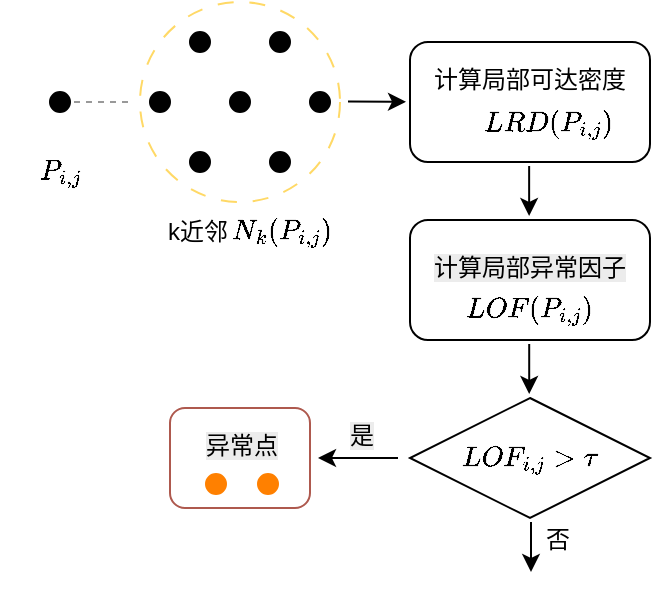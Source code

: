 <mxfile version="26.2.14">
  <diagram name="第 1 页" id="7eOGNjB4b9CCqRyUnLKF">
    <mxGraphModel dx="598" dy="368" grid="1" gridSize="10" guides="1" tooltips="1" connect="1" arrows="1" fold="1" page="1" pageScale="1" pageWidth="827" pageHeight="1169" math="1" shadow="0">
      <root>
        <mxCell id="0" />
        <mxCell id="1" parent="0" />
        <mxCell id="g6dGDbAbc25Qe_cGskMG-10" value="" style="ellipse;whiteSpace=wrap;html=1;aspect=fixed;dashed=1;strokeColor=#FFD966;dashPattern=8 8;" parent="1" vertex="1">
          <mxGeometry x="255" y="95" width="100" height="100" as="geometry" />
        </mxCell>
        <mxCell id="g6dGDbAbc25Qe_cGskMG-1" value="" style="ellipse;whiteSpace=wrap;html=1;aspect=fixed;strokeColor=default;fillColor=#000000;" parent="1" vertex="1">
          <mxGeometry x="210" y="140" width="10" height="10" as="geometry" />
        </mxCell>
        <mxCell id="g6dGDbAbc25Qe_cGskMG-2" value="" style="ellipse;whiteSpace=wrap;html=1;aspect=fixed;strokeColor=default;fillColor=#000000;" parent="1" vertex="1">
          <mxGeometry x="280" y="110" width="10" height="10" as="geometry" />
        </mxCell>
        <mxCell id="g6dGDbAbc25Qe_cGskMG-3" value="" style="ellipse;whiteSpace=wrap;html=1;aspect=fixed;strokeColor=default;fillColor=#000000;" parent="1" vertex="1">
          <mxGeometry x="260" y="140" width="10" height="10" as="geometry" />
        </mxCell>
        <mxCell id="g6dGDbAbc25Qe_cGskMG-4" value="" style="ellipse;whiteSpace=wrap;html=1;aspect=fixed;strokeColor=default;fillColor=#000000;" parent="1" vertex="1">
          <mxGeometry x="280" y="170" width="10" height="10" as="geometry" />
        </mxCell>
        <mxCell id="g6dGDbAbc25Qe_cGskMG-5" value="" style="ellipse;whiteSpace=wrap;html=1;aspect=fixed;strokeColor=default;fillColor=#000000;" parent="1" vertex="1">
          <mxGeometry x="300" y="140" width="10" height="10" as="geometry" />
        </mxCell>
        <mxCell id="g6dGDbAbc25Qe_cGskMG-6" value="" style="ellipse;whiteSpace=wrap;html=1;aspect=fixed;strokeColor=default;fillColor=#000000;" parent="1" vertex="1">
          <mxGeometry x="320" y="110" width="10" height="10" as="geometry" />
        </mxCell>
        <mxCell id="g6dGDbAbc25Qe_cGskMG-7" value="" style="ellipse;whiteSpace=wrap;html=1;aspect=fixed;strokeColor=default;fillColor=#000000;" parent="1" vertex="1">
          <mxGeometry x="320" y="170" width="10" height="10" as="geometry" />
        </mxCell>
        <mxCell id="g6dGDbAbc25Qe_cGskMG-8" value="" style="ellipse;whiteSpace=wrap;html=1;aspect=fixed;strokeColor=default;fillColor=#000000;" parent="1" vertex="1">
          <mxGeometry x="340" y="140" width="10" height="10" as="geometry" />
        </mxCell>
        <mxCell id="g6dGDbAbc25Qe_cGskMG-11" value="" style="endArrow=none;html=1;rounded=0;exitX=1;exitY=0.5;exitDx=0;exitDy=0;dashed=1;strokeColor=#999999;" parent="1" edge="1">
          <mxGeometry width="50" height="50" relative="1" as="geometry">
            <mxPoint x="222.0" y="145" as="sourcePoint" />
            <mxPoint x="252" y="145" as="targetPoint" />
          </mxGeometry>
        </mxCell>
        <mxCell id="g6dGDbAbc25Qe_cGskMG-13" value="" style="endArrow=classic;html=1;rounded=0;" parent="1" edge="1">
          <mxGeometry width="50" height="50" relative="1" as="geometry">
            <mxPoint x="359" y="144.81" as="sourcePoint" />
            <mxPoint x="388" y="144.872" as="targetPoint" />
          </mxGeometry>
        </mxCell>
        <mxCell id="g6dGDbAbc25Qe_cGskMG-14" value="&lt;div&gt;&lt;br&gt;&lt;/div&gt;" style="rounded=1;whiteSpace=wrap;html=1;" parent="1" vertex="1">
          <mxGeometry x="390" y="115.0" width="120" height="60" as="geometry" />
        </mxCell>
        <mxCell id="g6dGDbAbc25Qe_cGskMG-15" value="&lt;span style=&quot;color: rgb(0, 0, 0); font-family: Helvetica; font-size: 12px; font-style: normal; font-variant-ligatures: normal; font-variant-caps: normal; font-weight: 400; letter-spacing: normal; orphans: 2; text-align: center; text-indent: 0px; text-transform: none; widows: 2; word-spacing: 0px; -webkit-text-stroke-width: 0px; white-space: normal; background-color: rgb(236, 236, 236); text-decoration-thickness: initial; text-decoration-style: initial; text-decoration-color: initial; display: inline !important; float: none;&quot;&gt;$$LRD(P_{i,j})$$&lt;/span&gt;" style="text;whiteSpace=wrap;html=1;" parent="1" vertex="1">
          <mxGeometry x="425" y="130" width="50" height="10" as="geometry" />
        </mxCell>
        <mxCell id="g6dGDbAbc25Qe_cGskMG-16" value="计算局部可达密度&lt;div style=&quot;forced-color-adjust: none;&quot;&gt;&lt;br style=&quot;forced-color-adjust: none; color: rgb(0, 0, 0); font-family: Helvetica; font-size: 12px; font-style: normal; font-variant-ligatures: normal; font-variant-caps: normal; font-weight: 400; letter-spacing: normal; orphans: 2; text-align: center; text-indent: 0px; text-transform: none; widows: 2; word-spacing: 0px; -webkit-text-stroke-width: 0px; white-space: normal; background-color: rgb(236, 236, 236); text-decoration-thickness: initial; text-decoration-style: initial; text-decoration-color: initial;&quot;&gt;&#xa;&#xa;&lt;/div&gt;" style="text;whiteSpace=wrap;html=1;" parent="1" vertex="1">
          <mxGeometry x="400" y="120" width="100" height="20" as="geometry" />
        </mxCell>
        <mxCell id="WJhIYZjS93WkjMFesJua-1" value="k近邻" style="text;strokeColor=none;align=center;fillColor=none;html=1;verticalAlign=middle;whiteSpace=wrap;rounded=0;" parent="1" vertex="1">
          <mxGeometry x="254" y="195" width="60" height="30" as="geometry" />
        </mxCell>
        <mxCell id="WJhIYZjS93WkjMFesJua-2" value="$$N_k(P_{i,j})$$" style="text;strokeColor=none;align=center;fillColor=none;html=1;verticalAlign=middle;whiteSpace=wrap;rounded=0;" parent="1" vertex="1">
          <mxGeometry x="296" y="195" width="60" height="30" as="geometry" />
        </mxCell>
        <mxCell id="WJhIYZjS93WkjMFesJua-3" value="" style="rounded=1;whiteSpace=wrap;html=1;" parent="1" vertex="1">
          <mxGeometry x="390" y="204.0" width="120" height="60" as="geometry" />
        </mxCell>
        <mxCell id="WJhIYZjS93WkjMFesJua-4" value="&lt;span style=&quot;color: rgb(0, 0, 0); font-family: Helvetica; font-size: 12px; font-style: normal; font-variant-ligatures: normal; font-variant-caps: normal; font-weight: 400; letter-spacing: normal; orphans: 2; text-align: center; text-indent: 0px; text-transform: none; widows: 2; word-spacing: 0px; -webkit-text-stroke-width: 0px; white-space: normal; background-color: rgb(236, 236, 236); text-decoration-thickness: initial; text-decoration-style: initial; text-decoration-color: initial; display: inline !important; float: none;&quot;&gt;计算局部异常因子&lt;/span&gt;" style="text;whiteSpace=wrap;html=1;" parent="1" vertex="1">
          <mxGeometry x="400" y="214" width="100" height="20" as="geometry" />
        </mxCell>
        <mxCell id="WJhIYZjS93WkjMFesJua-5" value="$$LOF(P_{i,j})$$" style="text;strokeColor=none;align=center;fillColor=none;html=1;verticalAlign=middle;whiteSpace=wrap;rounded=0;" parent="1" vertex="1">
          <mxGeometry x="420" y="234" width="60" height="30" as="geometry" />
        </mxCell>
        <mxCell id="WJhIYZjS93WkjMFesJua-6" value="$$P_{i,j}$$" style="text;strokeColor=none;align=center;fillColor=none;html=1;verticalAlign=middle;whiteSpace=wrap;rounded=0;" parent="1" vertex="1">
          <mxGeometry x="185" y="165" width="60" height="30" as="geometry" />
        </mxCell>
        <mxCell id="WJhIYZjS93WkjMFesJua-8" value="" style="rhombus;whiteSpace=wrap;html=1;" parent="1" vertex="1">
          <mxGeometry x="390" y="293" width="120" height="60" as="geometry" />
        </mxCell>
        <mxCell id="WJhIYZjS93WkjMFesJua-11" value="$$LOF_{i,j} &amp;gt; \tau$$" style="text;strokeColor=none;align=center;fillColor=none;html=1;verticalAlign=middle;whiteSpace=wrap;rounded=0;" parent="1" vertex="1">
          <mxGeometry x="420" y="308" width="60" height="30" as="geometry" />
        </mxCell>
        <mxCell id="WJhIYZjS93WkjMFesJua-12" value="" style="endArrow=classic;html=1;rounded=0;entryX=0.5;entryY=0;entryDx=0;entryDy=0;exitX=0.5;exitY=1;exitDx=0;exitDy=0;" parent="1" edge="1">
          <mxGeometry width="50" height="50" relative="1" as="geometry">
            <mxPoint x="449.6" y="266" as="sourcePoint" />
            <mxPoint x="449.6" y="291" as="targetPoint" />
          </mxGeometry>
        </mxCell>
        <mxCell id="WJhIYZjS93WkjMFesJua-15" value="" style="rounded=1;whiteSpace=wrap;html=1;fillColor=none;strokeColor=#AE594E;" parent="1" vertex="1">
          <mxGeometry x="270" y="298" width="70" height="50" as="geometry" />
        </mxCell>
        <mxCell id="WJhIYZjS93WkjMFesJua-14" value="" style="ellipse;whiteSpace=wrap;html=1;aspect=fixed;strokeColor=#FF8000;fillColor=#FF8000;" parent="1" vertex="1">
          <mxGeometry x="288" y="331" width="10" height="10" as="geometry" />
        </mxCell>
        <mxCell id="WJhIYZjS93WkjMFesJua-16" value="&lt;span style=&quot;color: rgb(0, 0, 0); font-family: Helvetica; font-size: 12px; font-style: normal; font-variant-ligatures: normal; font-variant-caps: normal; font-weight: 400; letter-spacing: normal; orphans: 2; text-align: center; text-indent: 0px; text-transform: none; widows: 2; word-spacing: 0px; -webkit-text-stroke-width: 0px; white-space: normal; background-color: rgb(236, 236, 236); text-decoration-thickness: initial; text-decoration-style: initial; text-decoration-color: initial; display: inline !important; float: none;&quot;&gt;异常点&lt;/span&gt;" style="text;whiteSpace=wrap;html=1;" parent="1" vertex="1">
          <mxGeometry x="286" y="303" width="40" height="20" as="geometry" />
        </mxCell>
        <mxCell id="WJhIYZjS93WkjMFesJua-17" value="" style="ellipse;whiteSpace=wrap;html=1;aspect=fixed;strokeColor=#FF8000;fillColor=#FF8000;" parent="1" vertex="1">
          <mxGeometry x="314" y="331" width="10" height="10" as="geometry" />
        </mxCell>
        <mxCell id="WJhIYZjS93WkjMFesJua-19" value="" style="endArrow=classic;html=1;rounded=0;" parent="1" edge="1">
          <mxGeometry width="50" height="50" relative="1" as="geometry">
            <mxPoint x="384" y="323" as="sourcePoint" />
            <mxPoint x="344" y="323" as="targetPoint" />
          </mxGeometry>
        </mxCell>
        <mxCell id="WJhIYZjS93WkjMFesJua-21" value="" style="endArrow=classic;html=1;rounded=0;entryX=0.5;entryY=0;entryDx=0;entryDy=0;exitX=0.5;exitY=1;exitDx=0;exitDy=0;" parent="1" edge="1">
          <mxGeometry width="50" height="50" relative="1" as="geometry">
            <mxPoint x="449.57" y="177" as="sourcePoint" />
            <mxPoint x="449.57" y="202" as="targetPoint" />
          </mxGeometry>
        </mxCell>
        <mxCell id="WJhIYZjS93WkjMFesJua-22" value="&lt;span style=&quot;color: rgb(0, 0, 0); font-family: Helvetica; font-size: 12px; font-style: normal; font-variant-ligatures: normal; font-variant-caps: normal; font-weight: 400; letter-spacing: normal; orphans: 2; text-align: center; text-indent: 0px; text-transform: none; widows: 2; word-spacing: 0px; -webkit-text-stroke-width: 0px; white-space: normal; background-color: rgb(236, 236, 236); text-decoration-thickness: initial; text-decoration-style: initial; text-decoration-color: initial; float: none; display: inline !important;&quot;&gt;是&lt;/span&gt;" style="text;whiteSpace=wrap;html=1;" parent="1" vertex="1">
          <mxGeometry x="358" y="298" width="15" height="10" as="geometry" />
        </mxCell>
        <mxCell id="f1GBTyW69OYaNTkkVw5G-1" value="" style="endArrow=classic;html=1;rounded=0;entryX=0.5;entryY=0;entryDx=0;entryDy=0;exitX=0.5;exitY=1;exitDx=0;exitDy=0;" edge="1" parent="1">
          <mxGeometry width="50" height="50" relative="1" as="geometry">
            <mxPoint x="450.5" y="355" as="sourcePoint" />
            <mxPoint x="450.5" y="380" as="targetPoint" />
          </mxGeometry>
        </mxCell>
        <mxCell id="f1GBTyW69OYaNTkkVw5G-2" value="&lt;div style=&quot;text-align: center;&quot;&gt;&lt;span style=&quot;background-color: transparent; color: light-dark(rgb(0, 0, 0), rgb(255, 255, 255));&quot;&gt;否&lt;/span&gt;&lt;/div&gt;" style="text;whiteSpace=wrap;html=1;" vertex="1" parent="1">
          <mxGeometry x="456" y="350" width="15" height="10" as="geometry" />
        </mxCell>
      </root>
    </mxGraphModel>
  </diagram>
</mxfile>
